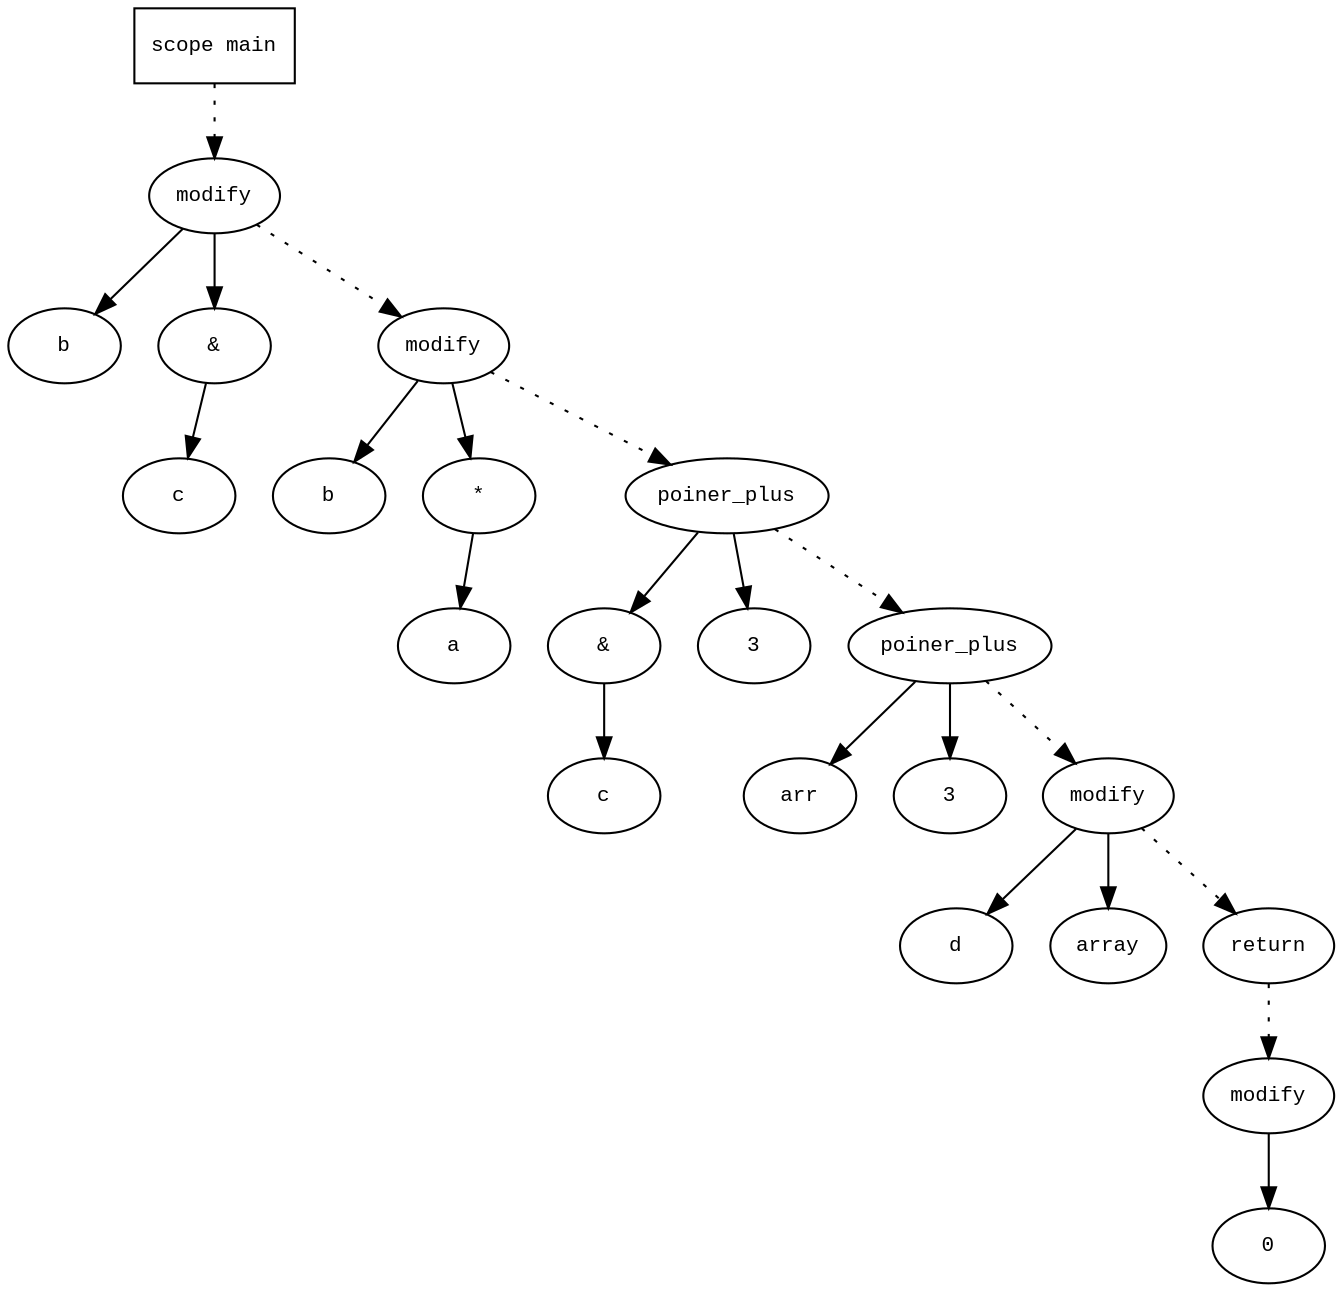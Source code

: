 digraph AST {
  graph [fontname="Times New Roman",fontsize=10];
  node  [fontname="Courier New",fontsize=10];
  edge  [fontname="Times New Roman",fontsize=10];

  node1 [label="scope main",shape=box];
  node2 [label="modify",shape=ellipse];
  node3 [label="b",shape=ellipse];
  node2->node3;
  node4 [label="&",shape=ellipse];
  node2->node4;
  node5 [label="c",shape=ellipse];
  node4->node5;
  node1 -> node2 [style=dotted]
  node6 [label="modify",shape=ellipse];
  node7 [label="b",shape=ellipse];
  node6->node7;
  node8 [label="*",shape=ellipse];
  node9 [label="a",shape=ellipse];
  node8->node9;
  node6->node8;
  node2 -> node6 [style=dotted]
  node10 [label="poiner_plus",shape=ellipse];
  node11 [label="&",shape=ellipse];
  node10->node11;
  node12 [label="c",shape=ellipse];
  node11->node12;
  node13 [label="3",shape=ellipse];
  node10->node13;
  node6 -> node10 [style=dotted]
  node14 [label="poiner_plus",shape=ellipse];
  node15 [label="arr",shape=ellipse];
  node14->node15;
  node16 [label="3",shape=ellipse];
  node14->node16;
  node10 -> node14 [style=dotted]
  node17 [label="modify",shape=ellipse];
  node18 [label="d",shape=ellipse];
  node17->node18;
  node19 [label="array",shape=ellipse];
  node17->node19;
  node14 -> node17 [style=dotted]
  node20 [label="return",shape=ellipse];
  node21 [label="modify",shape=ellipse];
  node22 [label="0",shape=ellipse];
  node21->node22;
  node20 -> node21 [style=dotted]
  node17 -> node20 [style=dotted]
} 